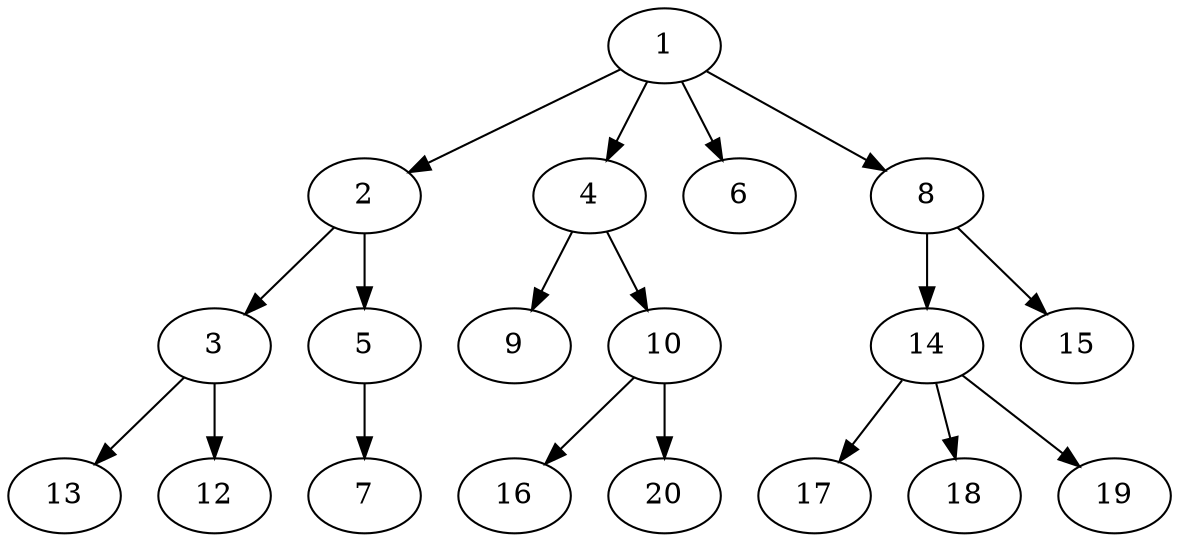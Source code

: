 strict digraph "" {
    
    1 [distance=17]
    2 [distance=17]
    3 [distance=17]
    4 [distance=17]
    5 [distance=17]
    6 [distance=17]
    7 [distance=17]
    8 [distance=17]
    9 [distance=17]
    10 [distance=17]

	1 -> {2 , 4 , 6, 8};
    2 -> {3, 5 };
	4 -> {9 , 10};
    5 -> {7};
	8 -> {14, 15};
    3 -> {13, 12};
    10 -> {16, 20}
    14 -> {17, 18, 19}
}